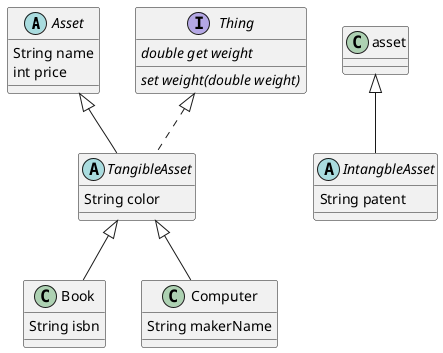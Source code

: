 @startuml
'https://plantuml.com/class-diagram

abstract class Asset {
  String name
  int price
}

interface Thing {
  {abstract} double get weight
  {abstract} set weight(double weight)
}

abstract class TangibleAsset extends Asset implements Thing{
  String color
}

abstract class IntangbleAsset extends asset {
  String patent
}

class Book extends TangibleAsset {
 String isbn
}

class Computer extends TangibleAsset {
 String makerName
}

@enduml